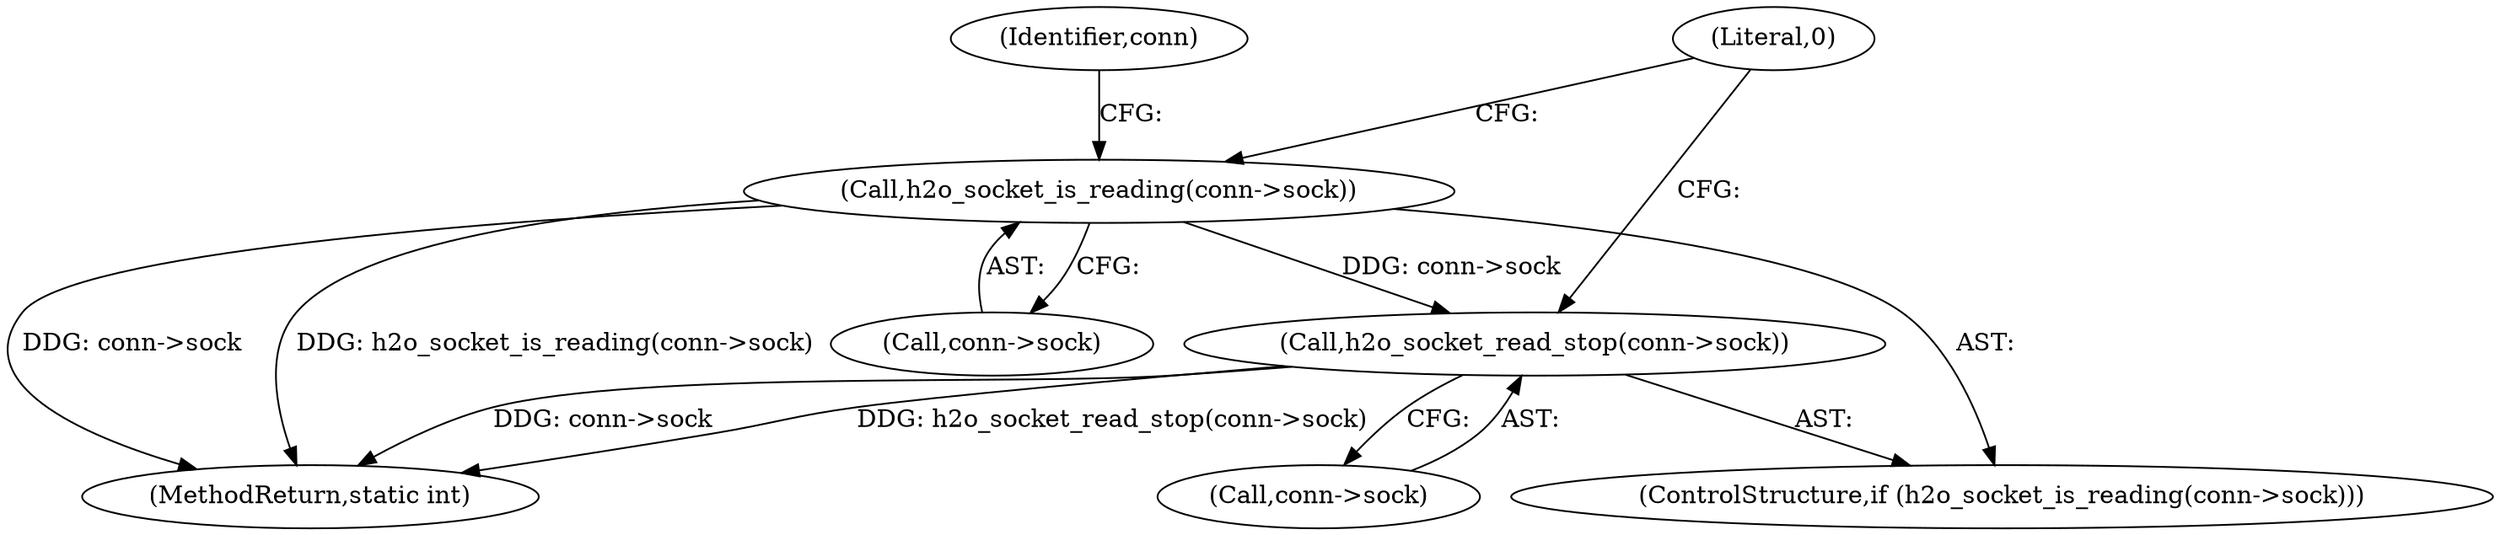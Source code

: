 digraph "0_h2o_1c0808d580da09fdec5a9a74ff09e103ea058dd4_1@API" {
"1000261" [label="(Call,h2o_socket_read_stop(conn->sock))"];
"1000257" [label="(Call,h2o_socket_is_reading(conn->sock))"];
"1000263" [label="(Identifier,conn)"];
"1000266" [label="(Literal,0)"];
"1000261" [label="(Call,h2o_socket_read_stop(conn->sock))"];
"1000258" [label="(Call,conn->sock)"];
"1000267" [label="(MethodReturn,static int)"];
"1000262" [label="(Call,conn->sock)"];
"1000257" [label="(Call,h2o_socket_is_reading(conn->sock))"];
"1000256" [label="(ControlStructure,if (h2o_socket_is_reading(conn->sock)))"];
"1000261" -> "1000256"  [label="AST: "];
"1000261" -> "1000262"  [label="CFG: "];
"1000262" -> "1000261"  [label="AST: "];
"1000266" -> "1000261"  [label="CFG: "];
"1000261" -> "1000267"  [label="DDG: conn->sock"];
"1000261" -> "1000267"  [label="DDG: h2o_socket_read_stop(conn->sock)"];
"1000257" -> "1000261"  [label="DDG: conn->sock"];
"1000257" -> "1000256"  [label="AST: "];
"1000257" -> "1000258"  [label="CFG: "];
"1000258" -> "1000257"  [label="AST: "];
"1000263" -> "1000257"  [label="CFG: "];
"1000266" -> "1000257"  [label="CFG: "];
"1000257" -> "1000267"  [label="DDG: conn->sock"];
"1000257" -> "1000267"  [label="DDG: h2o_socket_is_reading(conn->sock)"];
}
